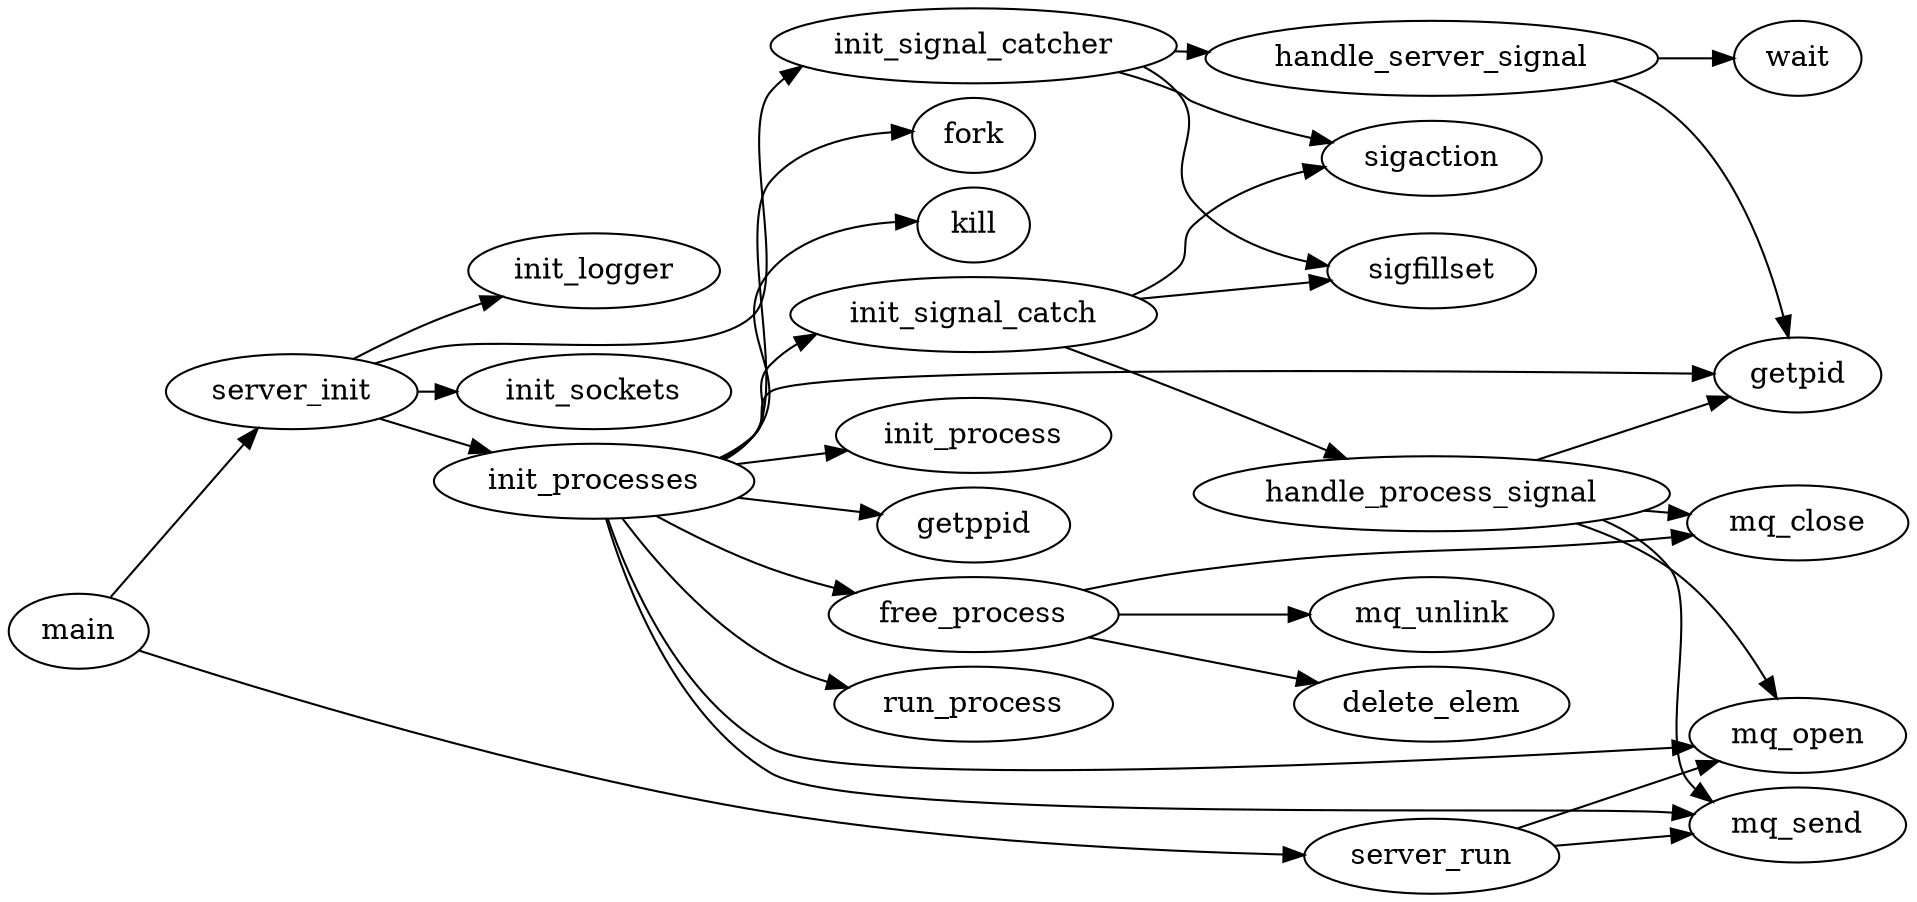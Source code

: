 digraph map {
rankdir=LR;
ranksep=0.1; nodesep=0.1; defaultdist = 0.1; len = 0.1;
init_processes->init_signal_catch;
handle_server_signal->getpid;
init_processes->mq_open;
init_processes->init_process;
init_signal_catch->handle_process_signal;
init_processes->getppid;
free_process->delete_elem;
handle_server_signal->wait;
init_signal_catch->sigaction;
server_init->init_sockets;
init_processes->free_process;
init_processes->run_process;
init_signal_catcher->handle_server_signal;
server_init->init_logger;
init_signal_catcher->sigfillset;
handle_process_signal->mq_send;
init_processes->fork;
main->server_init;
free_process->mq_unlink;
server_init->init_processes;
handle_process_signal->mq_open;
server_run->mq_send;
init_processes->getpid;
server_run->mq_open;
init_signal_catch->sigfillset;
init_processes->mq_send;
handle_process_signal->getpid;
init_processes->kill;
server_init->init_signal_catcher;
free_process->mq_close;
main->server_run;
init_signal_catcher->sigaction;
handle_process_signal->mq_close;
}
